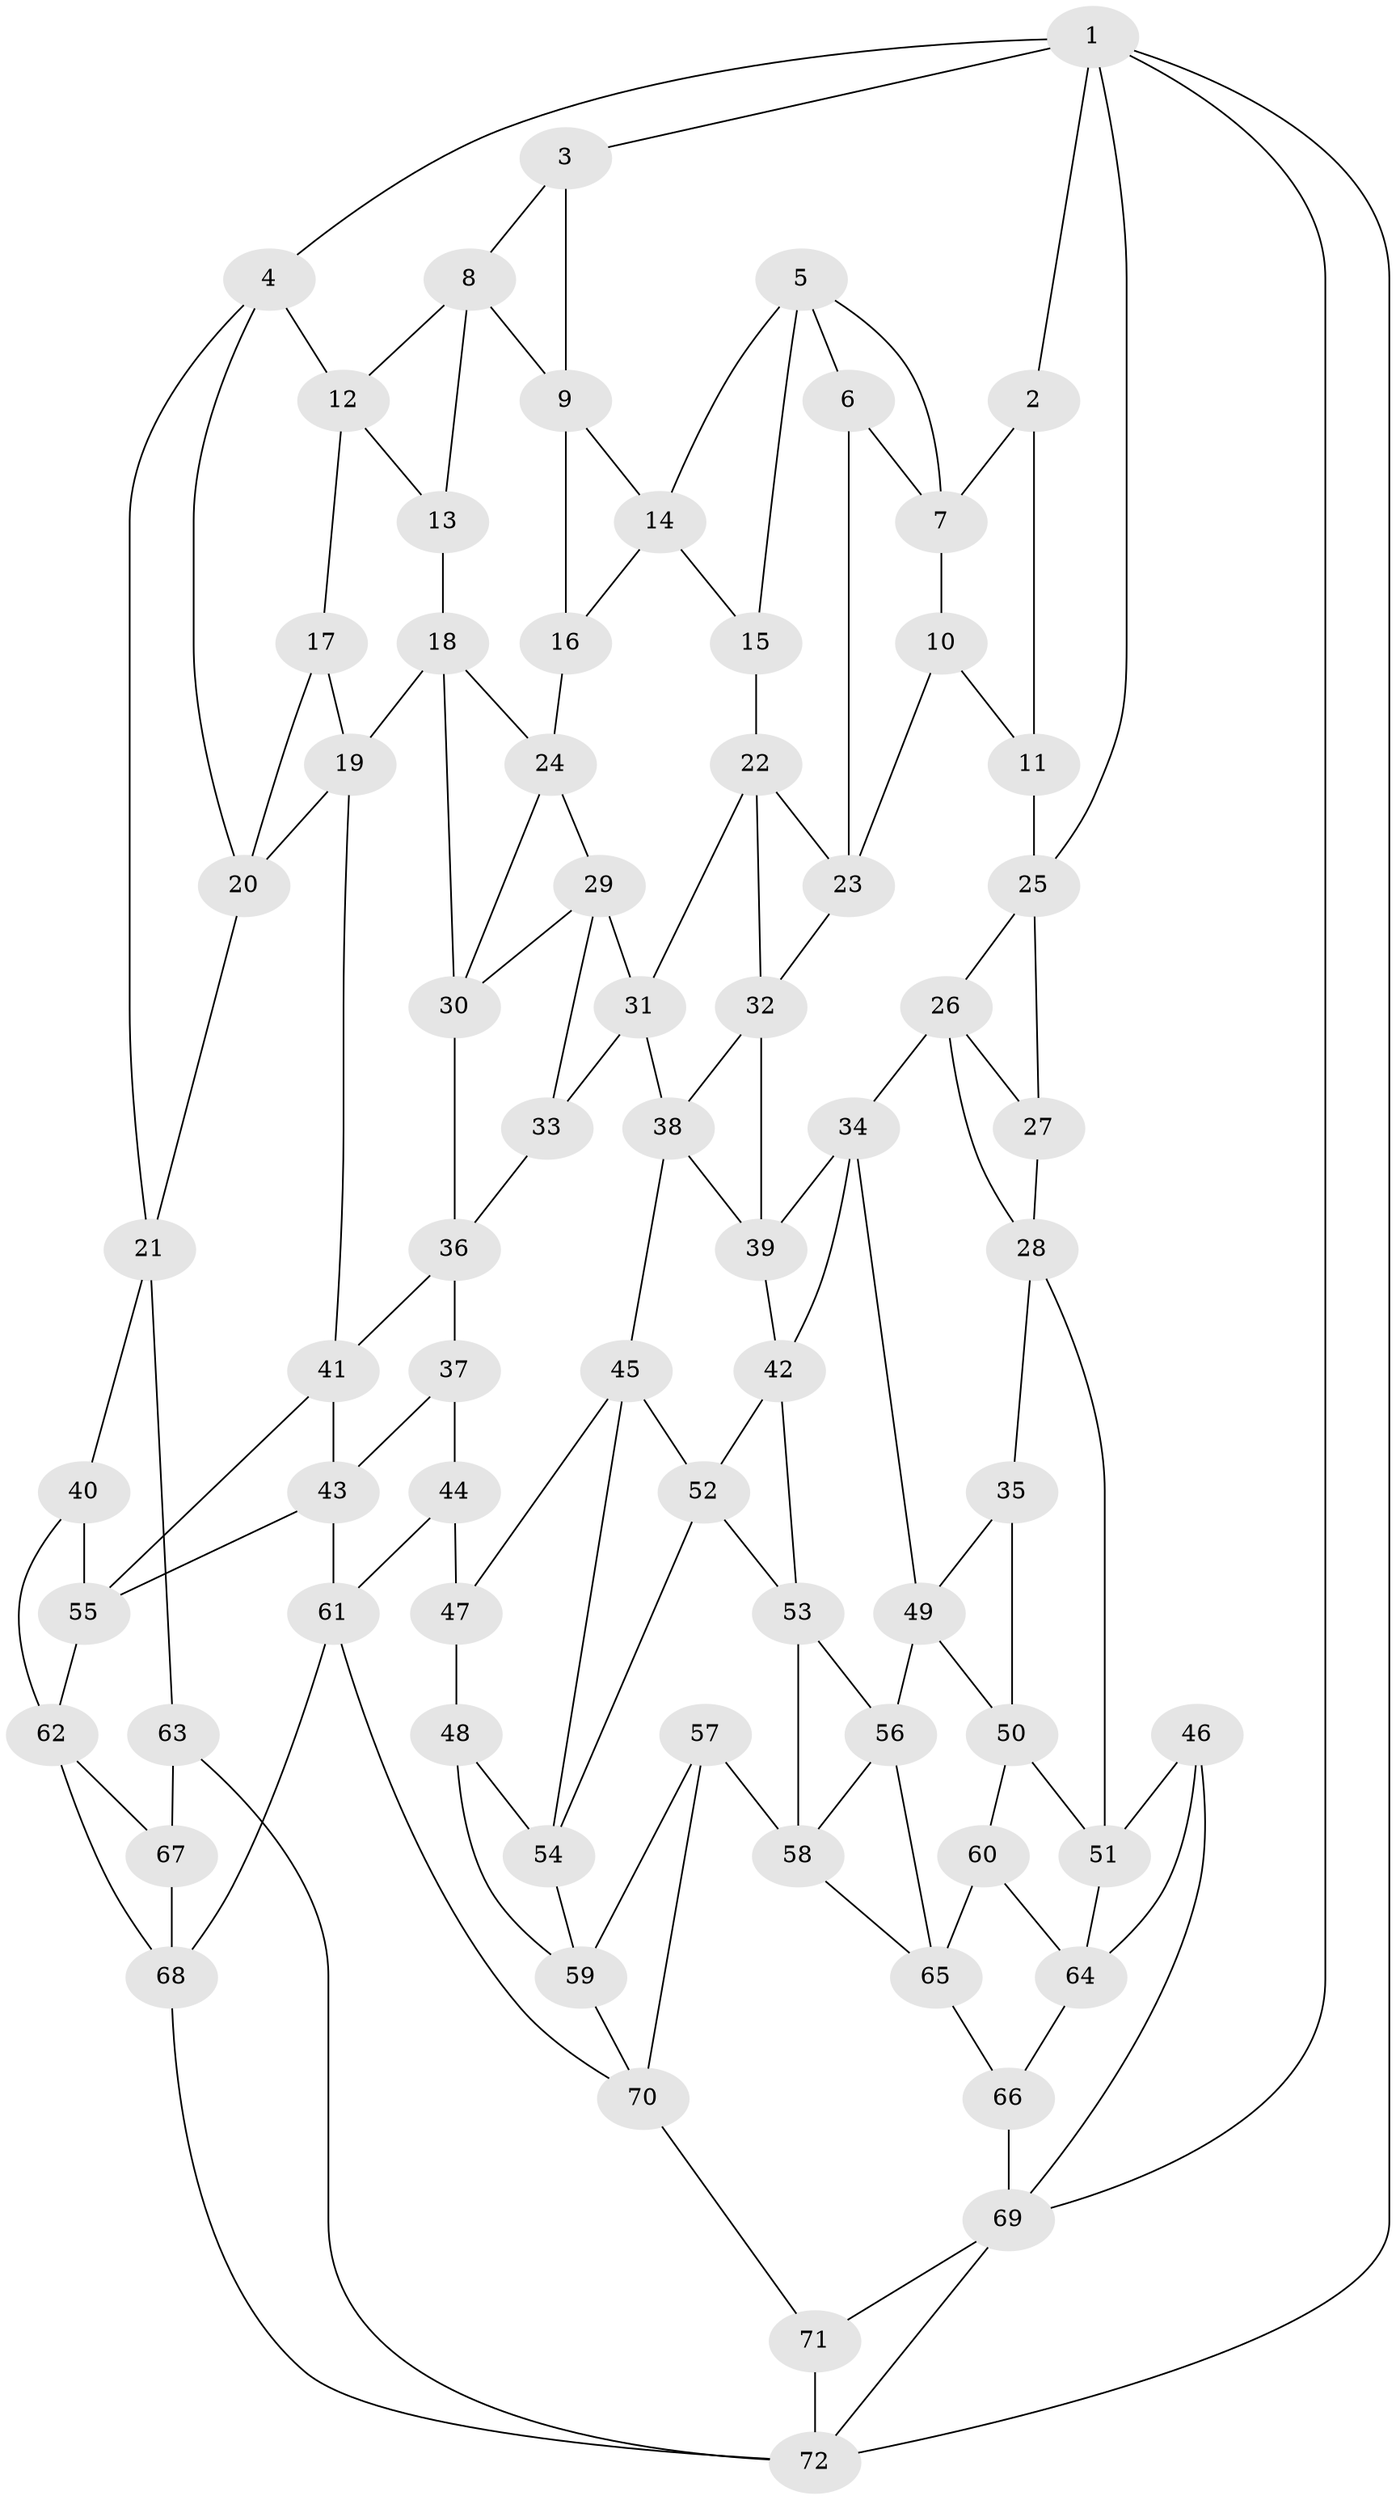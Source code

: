 // original degree distribution, {3: 0.013888888888888888, 4: 0.24305555555555555, 6: 0.22916666666666666, 5: 0.5138888888888888}
// Generated by graph-tools (version 1.1) at 2025/03/03/09/25 03:03:14]
// undirected, 72 vertices, 134 edges
graph export_dot {
graph [start="1"]
  node [color=gray90,style=filled];
  1;
  2;
  3;
  4;
  5;
  6;
  7;
  8;
  9;
  10;
  11;
  12;
  13;
  14;
  15;
  16;
  17;
  18;
  19;
  20;
  21;
  22;
  23;
  24;
  25;
  26;
  27;
  28;
  29;
  30;
  31;
  32;
  33;
  34;
  35;
  36;
  37;
  38;
  39;
  40;
  41;
  42;
  43;
  44;
  45;
  46;
  47;
  48;
  49;
  50;
  51;
  52;
  53;
  54;
  55;
  56;
  57;
  58;
  59;
  60;
  61;
  62;
  63;
  64;
  65;
  66;
  67;
  68;
  69;
  70;
  71;
  72;
  1 -- 2 [weight=1.0];
  1 -- 3 [weight=1.0];
  1 -- 4 [weight=1.0];
  1 -- 25 [weight=1.0];
  1 -- 69 [weight=1.0];
  1 -- 72 [weight=1.0];
  2 -- 7 [weight=2.0];
  2 -- 11 [weight=1.0];
  3 -- 8 [weight=1.0];
  3 -- 9 [weight=1.0];
  4 -- 12 [weight=1.0];
  4 -- 20 [weight=1.0];
  4 -- 21 [weight=1.0];
  5 -- 6 [weight=1.0];
  5 -- 7 [weight=1.0];
  5 -- 14 [weight=1.0];
  5 -- 15 [weight=1.0];
  6 -- 7 [weight=1.0];
  6 -- 23 [weight=1.0];
  7 -- 10 [weight=1.0];
  8 -- 9 [weight=1.0];
  8 -- 12 [weight=1.0];
  8 -- 13 [weight=1.0];
  9 -- 14 [weight=1.0];
  9 -- 16 [weight=1.0];
  10 -- 11 [weight=1.0];
  10 -- 23 [weight=1.0];
  11 -- 25 [weight=2.0];
  12 -- 13 [weight=1.0];
  12 -- 17 [weight=1.0];
  13 -- 18 [weight=1.0];
  14 -- 15 [weight=1.0];
  14 -- 16 [weight=1.0];
  15 -- 22 [weight=1.0];
  16 -- 24 [weight=1.0];
  17 -- 19 [weight=1.0];
  17 -- 20 [weight=1.0];
  18 -- 19 [weight=1.0];
  18 -- 24 [weight=1.0];
  18 -- 30 [weight=1.0];
  19 -- 20 [weight=1.0];
  19 -- 41 [weight=1.0];
  20 -- 21 [weight=1.0];
  21 -- 40 [weight=1.0];
  21 -- 63 [weight=1.0];
  22 -- 23 [weight=1.0];
  22 -- 31 [weight=1.0];
  22 -- 32 [weight=1.0];
  23 -- 32 [weight=1.0];
  24 -- 29 [weight=1.0];
  24 -- 30 [weight=1.0];
  25 -- 26 [weight=1.0];
  25 -- 27 [weight=2.0];
  26 -- 27 [weight=1.0];
  26 -- 28 [weight=1.0];
  26 -- 34 [weight=1.0];
  27 -- 28 [weight=1.0];
  28 -- 35 [weight=1.0];
  28 -- 51 [weight=1.0];
  29 -- 30 [weight=1.0];
  29 -- 31 [weight=1.0];
  29 -- 33 [weight=1.0];
  30 -- 36 [weight=1.0];
  31 -- 33 [weight=1.0];
  31 -- 38 [weight=1.0];
  32 -- 38 [weight=1.0];
  32 -- 39 [weight=1.0];
  33 -- 36 [weight=1.0];
  34 -- 39 [weight=1.0];
  34 -- 42 [weight=1.0];
  34 -- 49 [weight=1.0];
  35 -- 49 [weight=1.0];
  35 -- 50 [weight=1.0];
  36 -- 37 [weight=1.0];
  36 -- 41 [weight=1.0];
  37 -- 43 [weight=1.0];
  37 -- 44 [weight=1.0];
  38 -- 39 [weight=1.0];
  38 -- 45 [weight=1.0];
  39 -- 42 [weight=1.0];
  40 -- 55 [weight=1.0];
  40 -- 62 [weight=1.0];
  41 -- 43 [weight=1.0];
  41 -- 55 [weight=1.0];
  42 -- 52 [weight=1.0];
  42 -- 53 [weight=1.0];
  43 -- 55 [weight=1.0];
  43 -- 61 [weight=1.0];
  44 -- 47 [weight=2.0];
  44 -- 61 [weight=1.0];
  45 -- 47 [weight=1.0];
  45 -- 52 [weight=1.0];
  45 -- 54 [weight=1.0];
  46 -- 51 [weight=1.0];
  46 -- 64 [weight=1.0];
  46 -- 69 [weight=1.0];
  47 -- 48 [weight=1.0];
  48 -- 54 [weight=1.0];
  48 -- 59 [weight=1.0];
  49 -- 50 [weight=1.0];
  49 -- 56 [weight=1.0];
  50 -- 51 [weight=1.0];
  50 -- 60 [weight=1.0];
  51 -- 64 [weight=1.0];
  52 -- 53 [weight=1.0];
  52 -- 54 [weight=1.0];
  53 -- 56 [weight=1.0];
  53 -- 58 [weight=1.0];
  54 -- 59 [weight=1.0];
  55 -- 62 [weight=1.0];
  56 -- 58 [weight=1.0];
  56 -- 65 [weight=1.0];
  57 -- 58 [weight=1.0];
  57 -- 59 [weight=1.0];
  57 -- 70 [weight=1.0];
  58 -- 65 [weight=1.0];
  59 -- 70 [weight=1.0];
  60 -- 64 [weight=1.0];
  60 -- 65 [weight=1.0];
  61 -- 68 [weight=1.0];
  61 -- 70 [weight=1.0];
  62 -- 67 [weight=1.0];
  62 -- 68 [weight=1.0];
  63 -- 67 [weight=1.0];
  63 -- 72 [weight=1.0];
  64 -- 66 [weight=1.0];
  65 -- 66 [weight=1.0];
  66 -- 69 [weight=1.0];
  67 -- 68 [weight=2.0];
  68 -- 72 [weight=1.0];
  69 -- 71 [weight=1.0];
  69 -- 72 [weight=1.0];
  70 -- 71 [weight=1.0];
  71 -- 72 [weight=1.0];
}
